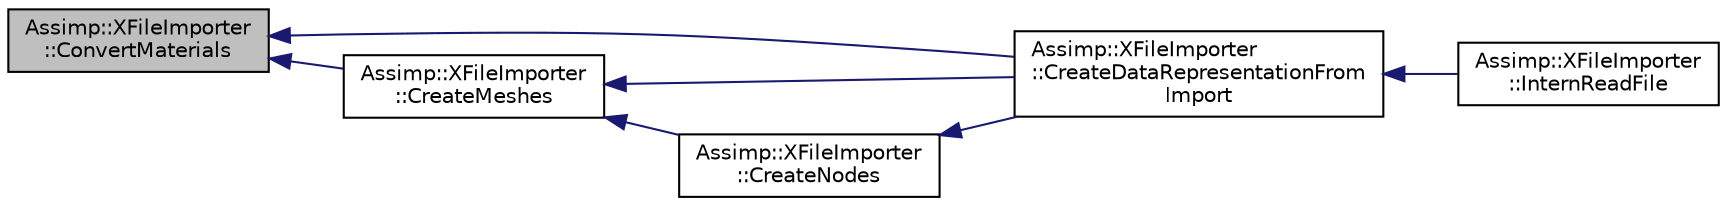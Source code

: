 digraph "Assimp::XFileImporter::ConvertMaterials"
{
  edge [fontname="Helvetica",fontsize="10",labelfontname="Helvetica",labelfontsize="10"];
  node [fontname="Helvetica",fontsize="10",shape=record];
  rankdir="LR";
  Node1 [label="Assimp::XFileImporter\l::ConvertMaterials",height=0.2,width=0.4,color="black", fillcolor="grey75", style="filled", fontcolor="black"];
  Node1 -> Node2 [dir="back",color="midnightblue",fontsize="10",style="solid"];
  Node2 [label="Assimp::XFileImporter\l::CreateDataRepresentationFrom\lImport",height=0.2,width=0.4,color="black", fillcolor="white", style="filled",URL="$class_assimp_1_1_x_file_importer.html#a8469386c3fad0cea492366faa471928f"];
  Node2 -> Node3 [dir="back",color="midnightblue",fontsize="10",style="solid"];
  Node3 [label="Assimp::XFileImporter\l::InternReadFile",height=0.2,width=0.4,color="black", fillcolor="white", style="filled",URL="$class_assimp_1_1_x_file_importer.html#a062ed9f5fdca14e89bc40a5d4990dc4d"];
  Node1 -> Node4 [dir="back",color="midnightblue",fontsize="10",style="solid"];
  Node4 [label="Assimp::XFileImporter\l::CreateMeshes",height=0.2,width=0.4,color="black", fillcolor="white", style="filled",URL="$class_assimp_1_1_x_file_importer.html#a64bc626aa09647e73fa8eb65bffeb892"];
  Node4 -> Node2 [dir="back",color="midnightblue",fontsize="10",style="solid"];
  Node4 -> Node5 [dir="back",color="midnightblue",fontsize="10",style="solid"];
  Node5 [label="Assimp::XFileImporter\l::CreateNodes",height=0.2,width=0.4,color="black", fillcolor="white", style="filled",URL="$class_assimp_1_1_x_file_importer.html#ab114dd63712b166d6357831cca52c40f"];
  Node5 -> Node2 [dir="back",color="midnightblue",fontsize="10",style="solid"];
}
